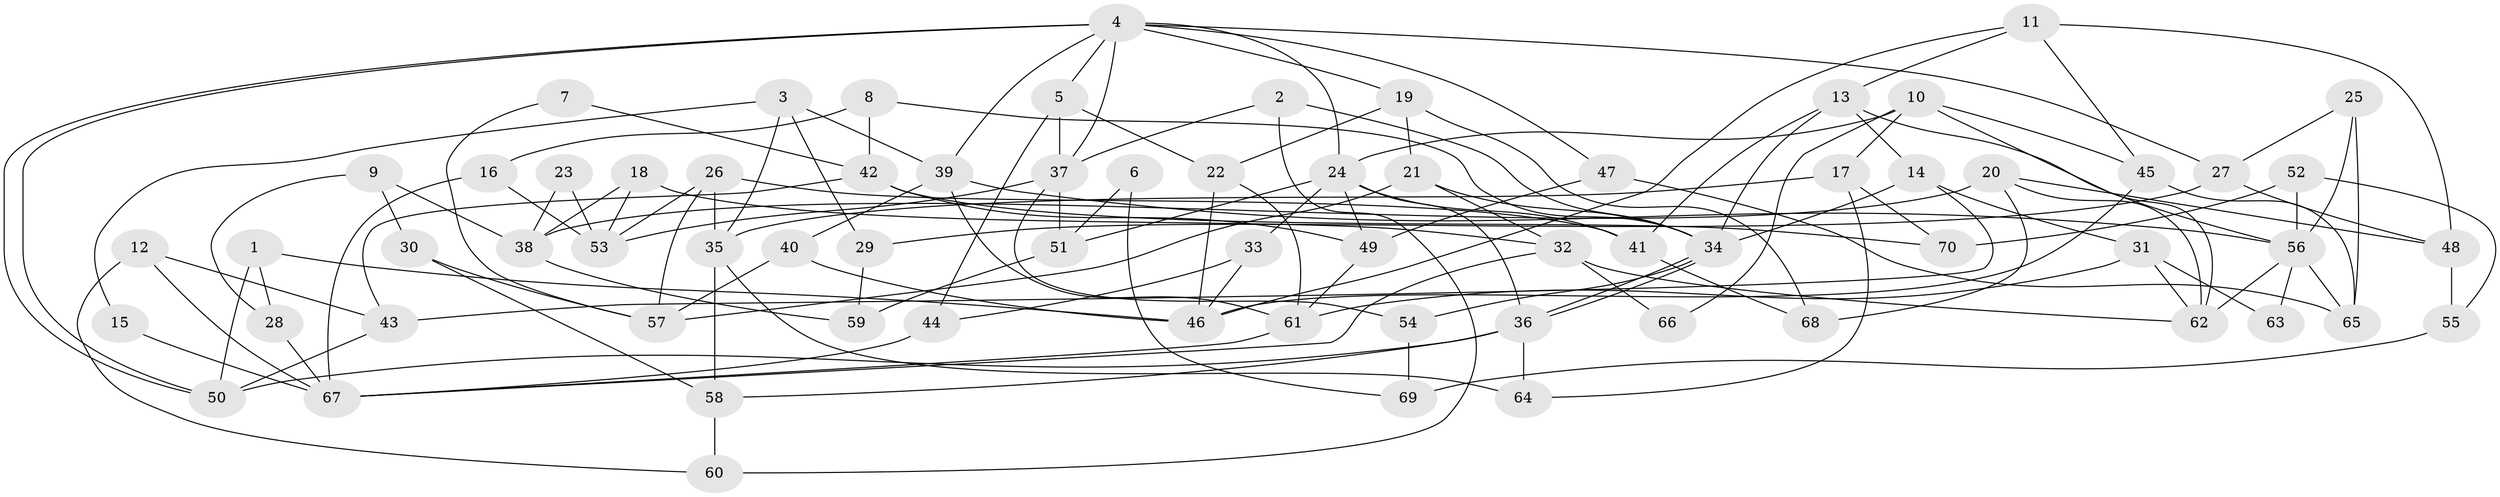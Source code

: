 // Generated by graph-tools (version 1.1) at 2025/50/03/09/25 03:50:04]
// undirected, 70 vertices, 140 edges
graph export_dot {
graph [start="1"]
  node [color=gray90,style=filled];
  1;
  2;
  3;
  4;
  5;
  6;
  7;
  8;
  9;
  10;
  11;
  12;
  13;
  14;
  15;
  16;
  17;
  18;
  19;
  20;
  21;
  22;
  23;
  24;
  25;
  26;
  27;
  28;
  29;
  30;
  31;
  32;
  33;
  34;
  35;
  36;
  37;
  38;
  39;
  40;
  41;
  42;
  43;
  44;
  45;
  46;
  47;
  48;
  49;
  50;
  51;
  52;
  53;
  54;
  55;
  56;
  57;
  58;
  59;
  60;
  61;
  62;
  63;
  64;
  65;
  66;
  67;
  68;
  69;
  70;
  1 -- 28;
  1 -- 46;
  1 -- 50;
  2 -- 34;
  2 -- 37;
  2 -- 60;
  3 -- 35;
  3 -- 39;
  3 -- 15;
  3 -- 29;
  4 -- 50;
  4 -- 50;
  4 -- 19;
  4 -- 5;
  4 -- 24;
  4 -- 27;
  4 -- 37;
  4 -- 39;
  4 -- 47;
  5 -- 22;
  5 -- 37;
  5 -- 44;
  6 -- 69;
  6 -- 51;
  7 -- 42;
  7 -- 57;
  8 -- 42;
  8 -- 34;
  8 -- 16;
  9 -- 30;
  9 -- 38;
  9 -- 28;
  10 -- 45;
  10 -- 24;
  10 -- 17;
  10 -- 62;
  10 -- 66;
  11 -- 13;
  11 -- 48;
  11 -- 45;
  11 -- 46;
  12 -- 60;
  12 -- 67;
  12 -- 43;
  13 -- 14;
  13 -- 56;
  13 -- 34;
  13 -- 41;
  14 -- 43;
  14 -- 34;
  14 -- 31;
  15 -- 67;
  16 -- 53;
  16 -- 67;
  17 -- 64;
  17 -- 35;
  17 -- 70;
  18 -- 32;
  18 -- 53;
  18 -- 38;
  19 -- 21;
  19 -- 68;
  19 -- 22;
  20 -- 38;
  20 -- 62;
  20 -- 48;
  20 -- 68;
  21 -- 32;
  21 -- 34;
  21 -- 57;
  22 -- 46;
  22 -- 61;
  23 -- 38;
  23 -- 53;
  24 -- 36;
  24 -- 33;
  24 -- 41;
  24 -- 49;
  24 -- 51;
  25 -- 56;
  25 -- 65;
  25 -- 27;
  26 -- 57;
  26 -- 41;
  26 -- 35;
  26 -- 53;
  27 -- 29;
  27 -- 48;
  28 -- 67;
  29 -- 59;
  30 -- 57;
  30 -- 58;
  31 -- 61;
  31 -- 62;
  31 -- 63;
  32 -- 67;
  32 -- 62;
  32 -- 66;
  33 -- 46;
  33 -- 44;
  34 -- 36;
  34 -- 36;
  34 -- 54;
  35 -- 58;
  35 -- 64;
  36 -- 50;
  36 -- 58;
  36 -- 64;
  37 -- 51;
  37 -- 53;
  37 -- 54;
  38 -- 59;
  39 -- 61;
  39 -- 40;
  39 -- 56;
  40 -- 46;
  40 -- 57;
  41 -- 68;
  42 -- 43;
  42 -- 49;
  42 -- 70;
  43 -- 50;
  44 -- 67;
  45 -- 65;
  45 -- 46;
  47 -- 49;
  47 -- 65;
  48 -- 55;
  49 -- 61;
  51 -- 59;
  52 -- 70;
  52 -- 56;
  52 -- 55;
  54 -- 69;
  55 -- 69;
  56 -- 62;
  56 -- 63;
  56 -- 65;
  58 -- 60;
  61 -- 67;
}
